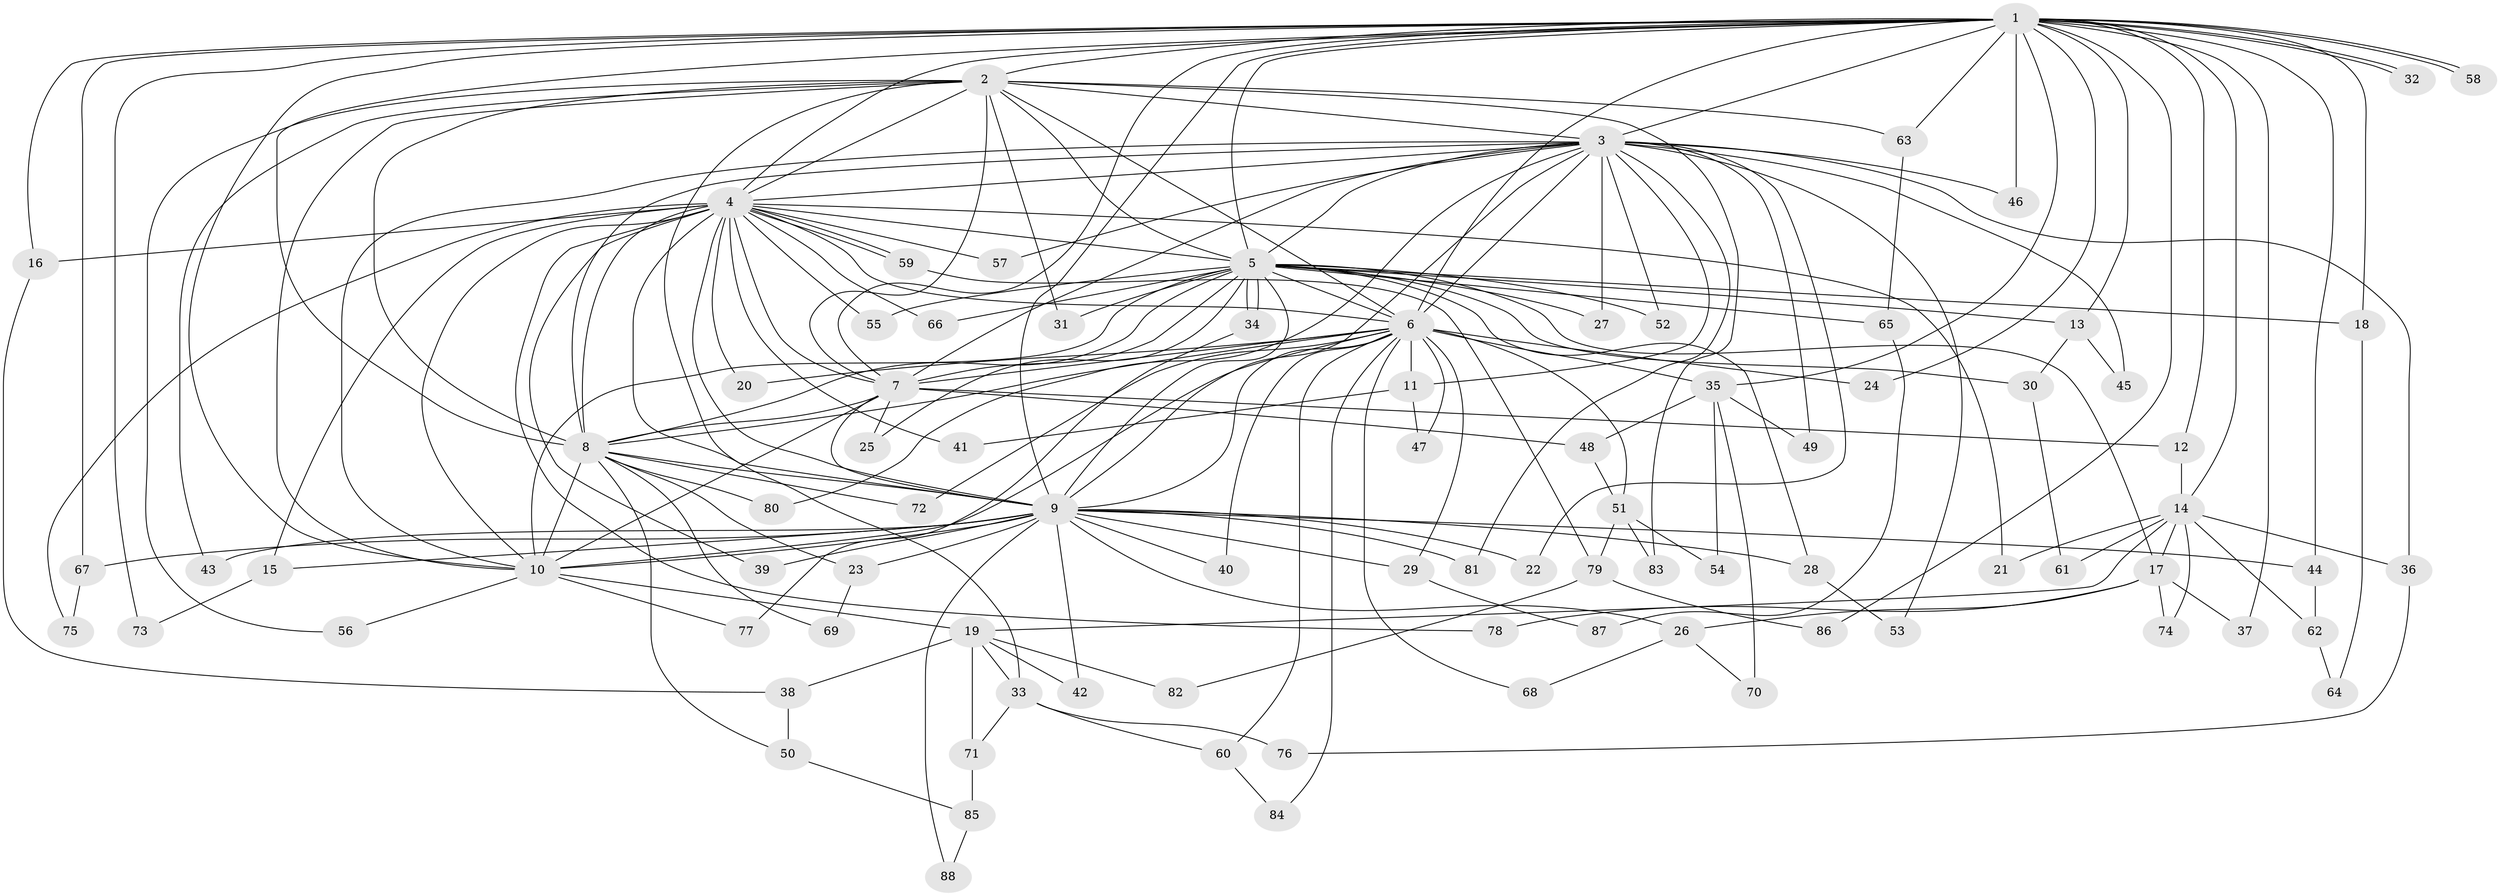 // coarse degree distribution, {1: 0.5714285714285714, 2: 0.2857142857142857, 30: 0.02857142857142857, 3: 0.05714285714285714, 8: 0.02857142857142857, 10: 0.02857142857142857}
// Generated by graph-tools (version 1.1) at 2025/46/03/04/25 21:46:23]
// undirected, 88 vertices, 201 edges
graph export_dot {
graph [start="1"]
  node [color=gray90,style=filled];
  1;
  2;
  3;
  4;
  5;
  6;
  7;
  8;
  9;
  10;
  11;
  12;
  13;
  14;
  15;
  16;
  17;
  18;
  19;
  20;
  21;
  22;
  23;
  24;
  25;
  26;
  27;
  28;
  29;
  30;
  31;
  32;
  33;
  34;
  35;
  36;
  37;
  38;
  39;
  40;
  41;
  42;
  43;
  44;
  45;
  46;
  47;
  48;
  49;
  50;
  51;
  52;
  53;
  54;
  55;
  56;
  57;
  58;
  59;
  60;
  61;
  62;
  63;
  64;
  65;
  66;
  67;
  68;
  69;
  70;
  71;
  72;
  73;
  74;
  75;
  76;
  77;
  78;
  79;
  80;
  81;
  82;
  83;
  84;
  85;
  86;
  87;
  88;
  1 -- 2;
  1 -- 3;
  1 -- 4;
  1 -- 5;
  1 -- 6;
  1 -- 7;
  1 -- 8;
  1 -- 9;
  1 -- 10;
  1 -- 12;
  1 -- 13;
  1 -- 14;
  1 -- 16;
  1 -- 18;
  1 -- 24;
  1 -- 32;
  1 -- 32;
  1 -- 35;
  1 -- 37;
  1 -- 44;
  1 -- 46;
  1 -- 58;
  1 -- 58;
  1 -- 63;
  1 -- 67;
  1 -- 73;
  1 -- 86;
  2 -- 3;
  2 -- 4;
  2 -- 5;
  2 -- 6;
  2 -- 7;
  2 -- 8;
  2 -- 9;
  2 -- 10;
  2 -- 31;
  2 -- 43;
  2 -- 56;
  2 -- 63;
  2 -- 83;
  3 -- 4;
  3 -- 5;
  3 -- 6;
  3 -- 7;
  3 -- 8;
  3 -- 9;
  3 -- 10;
  3 -- 11;
  3 -- 22;
  3 -- 27;
  3 -- 36;
  3 -- 45;
  3 -- 46;
  3 -- 49;
  3 -- 52;
  3 -- 53;
  3 -- 57;
  3 -- 80;
  3 -- 81;
  4 -- 5;
  4 -- 6;
  4 -- 7;
  4 -- 8;
  4 -- 9;
  4 -- 10;
  4 -- 15;
  4 -- 16;
  4 -- 20;
  4 -- 21;
  4 -- 33;
  4 -- 39;
  4 -- 41;
  4 -- 55;
  4 -- 57;
  4 -- 59;
  4 -- 59;
  4 -- 66;
  4 -- 75;
  4 -- 78;
  5 -- 6;
  5 -- 7;
  5 -- 8;
  5 -- 9;
  5 -- 10;
  5 -- 13;
  5 -- 17;
  5 -- 18;
  5 -- 25;
  5 -- 27;
  5 -- 28;
  5 -- 30;
  5 -- 31;
  5 -- 34;
  5 -- 34;
  5 -- 52;
  5 -- 55;
  5 -- 65;
  5 -- 66;
  6 -- 7;
  6 -- 8;
  6 -- 9;
  6 -- 10;
  6 -- 11;
  6 -- 20;
  6 -- 24;
  6 -- 29;
  6 -- 35;
  6 -- 40;
  6 -- 47;
  6 -- 51;
  6 -- 60;
  6 -- 68;
  6 -- 72;
  6 -- 84;
  7 -- 8;
  7 -- 9;
  7 -- 10;
  7 -- 12;
  7 -- 25;
  7 -- 48;
  8 -- 9;
  8 -- 10;
  8 -- 23;
  8 -- 50;
  8 -- 69;
  8 -- 72;
  8 -- 80;
  9 -- 10;
  9 -- 15;
  9 -- 22;
  9 -- 23;
  9 -- 26;
  9 -- 28;
  9 -- 29;
  9 -- 39;
  9 -- 40;
  9 -- 42;
  9 -- 43;
  9 -- 44;
  9 -- 67;
  9 -- 81;
  9 -- 88;
  10 -- 19;
  10 -- 56;
  10 -- 77;
  11 -- 41;
  11 -- 47;
  12 -- 14;
  13 -- 30;
  13 -- 45;
  14 -- 17;
  14 -- 19;
  14 -- 21;
  14 -- 36;
  14 -- 61;
  14 -- 62;
  14 -- 74;
  15 -- 73;
  16 -- 38;
  17 -- 26;
  17 -- 37;
  17 -- 74;
  17 -- 78;
  18 -- 64;
  19 -- 33;
  19 -- 38;
  19 -- 42;
  19 -- 71;
  19 -- 82;
  23 -- 69;
  26 -- 68;
  26 -- 70;
  28 -- 53;
  29 -- 87;
  30 -- 61;
  33 -- 60;
  33 -- 71;
  33 -- 76;
  34 -- 77;
  35 -- 48;
  35 -- 49;
  35 -- 54;
  35 -- 70;
  36 -- 76;
  38 -- 50;
  44 -- 62;
  48 -- 51;
  50 -- 85;
  51 -- 54;
  51 -- 79;
  51 -- 83;
  59 -- 79;
  60 -- 84;
  62 -- 64;
  63 -- 65;
  65 -- 87;
  67 -- 75;
  71 -- 85;
  79 -- 82;
  79 -- 86;
  85 -- 88;
}
